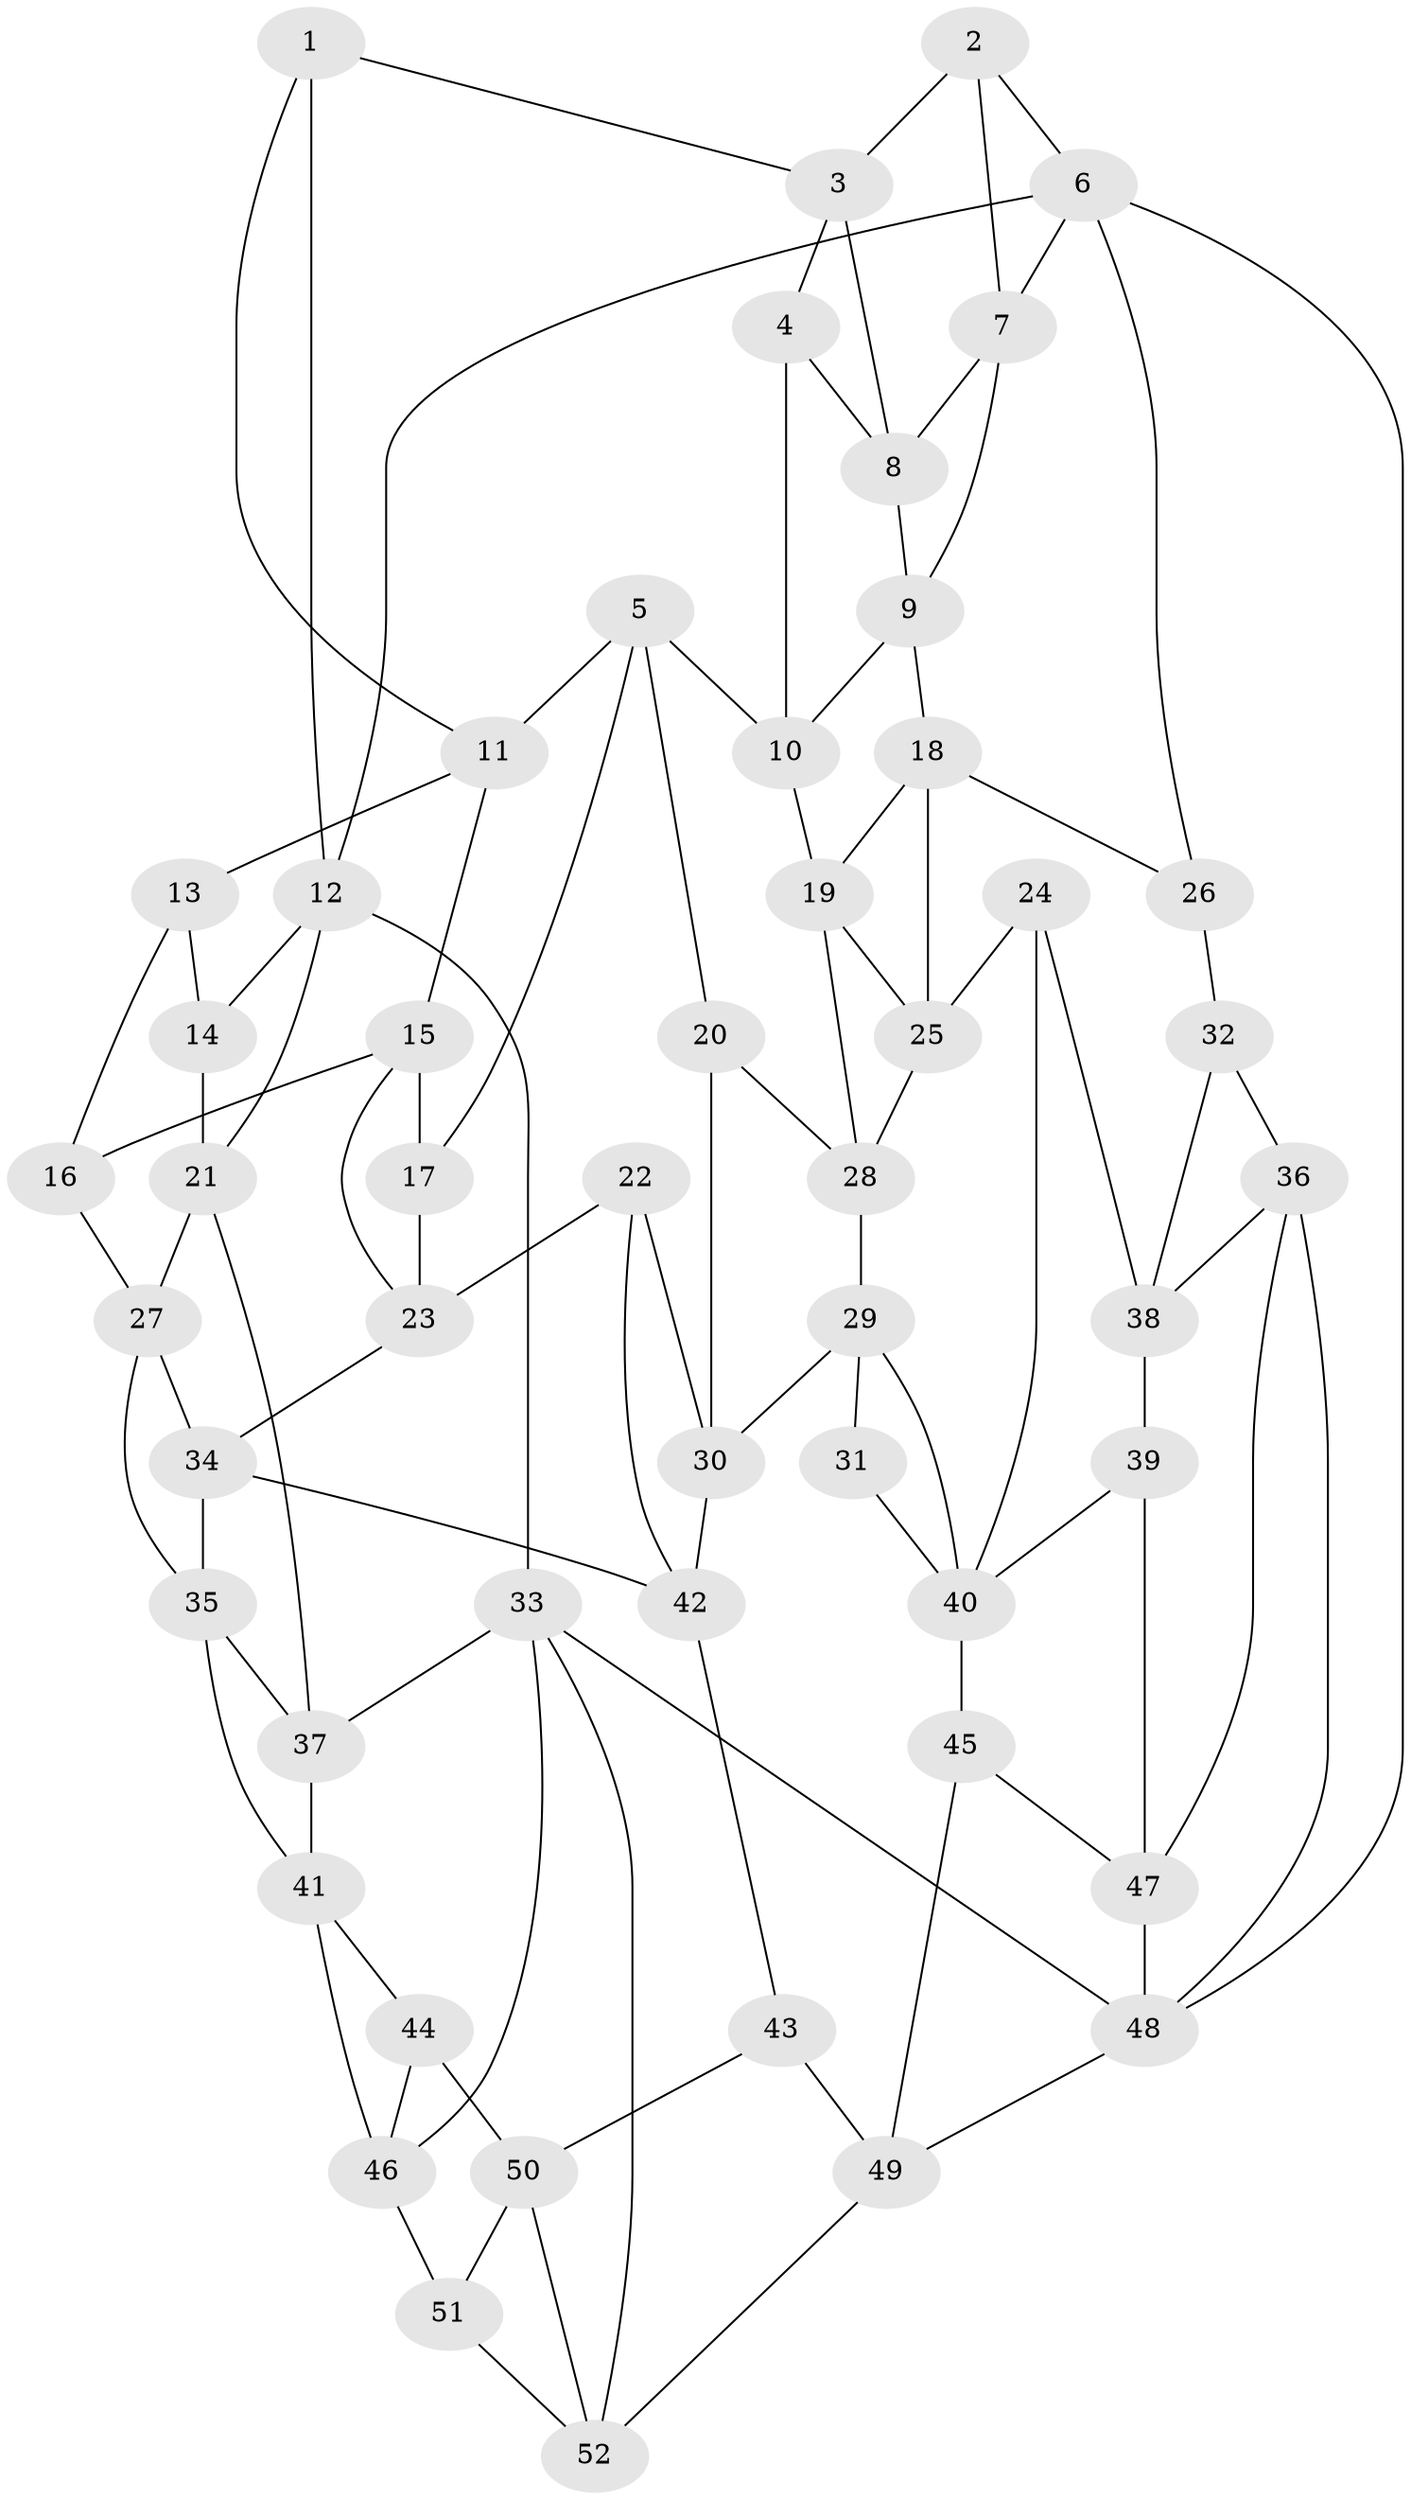 // original degree distribution, {3: 0.038461538461538464, 6: 0.23076923076923078, 5: 0.5192307692307693, 4: 0.21153846153846154}
// Generated by graph-tools (version 1.1) at 2025/51/03/09/25 03:51:00]
// undirected, 52 vertices, 97 edges
graph export_dot {
graph [start="1"]
  node [color=gray90,style=filled];
  1;
  2;
  3;
  4;
  5;
  6;
  7;
  8;
  9;
  10;
  11;
  12;
  13;
  14;
  15;
  16;
  17;
  18;
  19;
  20;
  21;
  22;
  23;
  24;
  25;
  26;
  27;
  28;
  29;
  30;
  31;
  32;
  33;
  34;
  35;
  36;
  37;
  38;
  39;
  40;
  41;
  42;
  43;
  44;
  45;
  46;
  47;
  48;
  49;
  50;
  51;
  52;
  1 -- 3 [weight=1.0];
  1 -- 11 [weight=1.0];
  1 -- 12 [weight=1.0];
  2 -- 3 [weight=1.0];
  2 -- 6 [weight=1.0];
  2 -- 7 [weight=1.0];
  3 -- 4 [weight=1.0];
  3 -- 8 [weight=1.0];
  4 -- 8 [weight=1.0];
  4 -- 10 [weight=1.0];
  5 -- 10 [weight=1.0];
  5 -- 11 [weight=1.0];
  5 -- 17 [weight=1.0];
  5 -- 20 [weight=1.0];
  6 -- 7 [weight=1.0];
  6 -- 12 [weight=1.0];
  6 -- 26 [weight=1.0];
  6 -- 48 [weight=1.0];
  7 -- 8 [weight=1.0];
  7 -- 9 [weight=1.0];
  8 -- 9 [weight=1.0];
  9 -- 10 [weight=1.0];
  9 -- 18 [weight=1.0];
  10 -- 19 [weight=1.0];
  11 -- 13 [weight=1.0];
  11 -- 15 [weight=1.0];
  12 -- 14 [weight=1.0];
  12 -- 21 [weight=1.0];
  12 -- 33 [weight=1.0];
  13 -- 14 [weight=1.0];
  13 -- 16 [weight=1.0];
  14 -- 21 [weight=1.0];
  15 -- 16 [weight=1.0];
  15 -- 17 [weight=1.0];
  15 -- 23 [weight=1.0];
  16 -- 27 [weight=1.0];
  17 -- 23 [weight=1.0];
  18 -- 19 [weight=1.0];
  18 -- 25 [weight=1.0];
  18 -- 26 [weight=1.0];
  19 -- 25 [weight=1.0];
  19 -- 28 [weight=1.0];
  20 -- 28 [weight=1.0];
  20 -- 30 [weight=1.0];
  21 -- 27 [weight=1.0];
  21 -- 37 [weight=1.0];
  22 -- 23 [weight=1.0];
  22 -- 30 [weight=1.0];
  22 -- 42 [weight=1.0];
  23 -- 34 [weight=1.0];
  24 -- 25 [weight=1.0];
  24 -- 38 [weight=1.0];
  24 -- 40 [weight=1.0];
  25 -- 28 [weight=1.0];
  26 -- 32 [weight=2.0];
  27 -- 34 [weight=1.0];
  27 -- 35 [weight=1.0];
  28 -- 29 [weight=1.0];
  29 -- 30 [weight=1.0];
  29 -- 31 [weight=1.0];
  29 -- 40 [weight=1.0];
  30 -- 42 [weight=1.0];
  31 -- 40 [weight=2.0];
  32 -- 36 [weight=1.0];
  32 -- 38 [weight=1.0];
  33 -- 37 [weight=1.0];
  33 -- 46 [weight=1.0];
  33 -- 48 [weight=1.0];
  33 -- 52 [weight=1.0];
  34 -- 35 [weight=1.0];
  34 -- 42 [weight=1.0];
  35 -- 37 [weight=1.0];
  35 -- 41 [weight=1.0];
  36 -- 38 [weight=1.0];
  36 -- 47 [weight=1.0];
  36 -- 48 [weight=1.0];
  37 -- 41 [weight=1.0];
  38 -- 39 [weight=1.0];
  39 -- 40 [weight=1.0];
  39 -- 47 [weight=1.0];
  40 -- 45 [weight=1.0];
  41 -- 44 [weight=1.0];
  41 -- 46 [weight=1.0];
  42 -- 43 [weight=1.0];
  43 -- 49 [weight=1.0];
  43 -- 50 [weight=1.0];
  44 -- 46 [weight=1.0];
  44 -- 50 [weight=1.0];
  45 -- 47 [weight=1.0];
  45 -- 49 [weight=1.0];
  46 -- 51 [weight=1.0];
  47 -- 48 [weight=1.0];
  48 -- 49 [weight=1.0];
  49 -- 52 [weight=1.0];
  50 -- 51 [weight=1.0];
  50 -- 52 [weight=1.0];
  51 -- 52 [weight=1.0];
}

